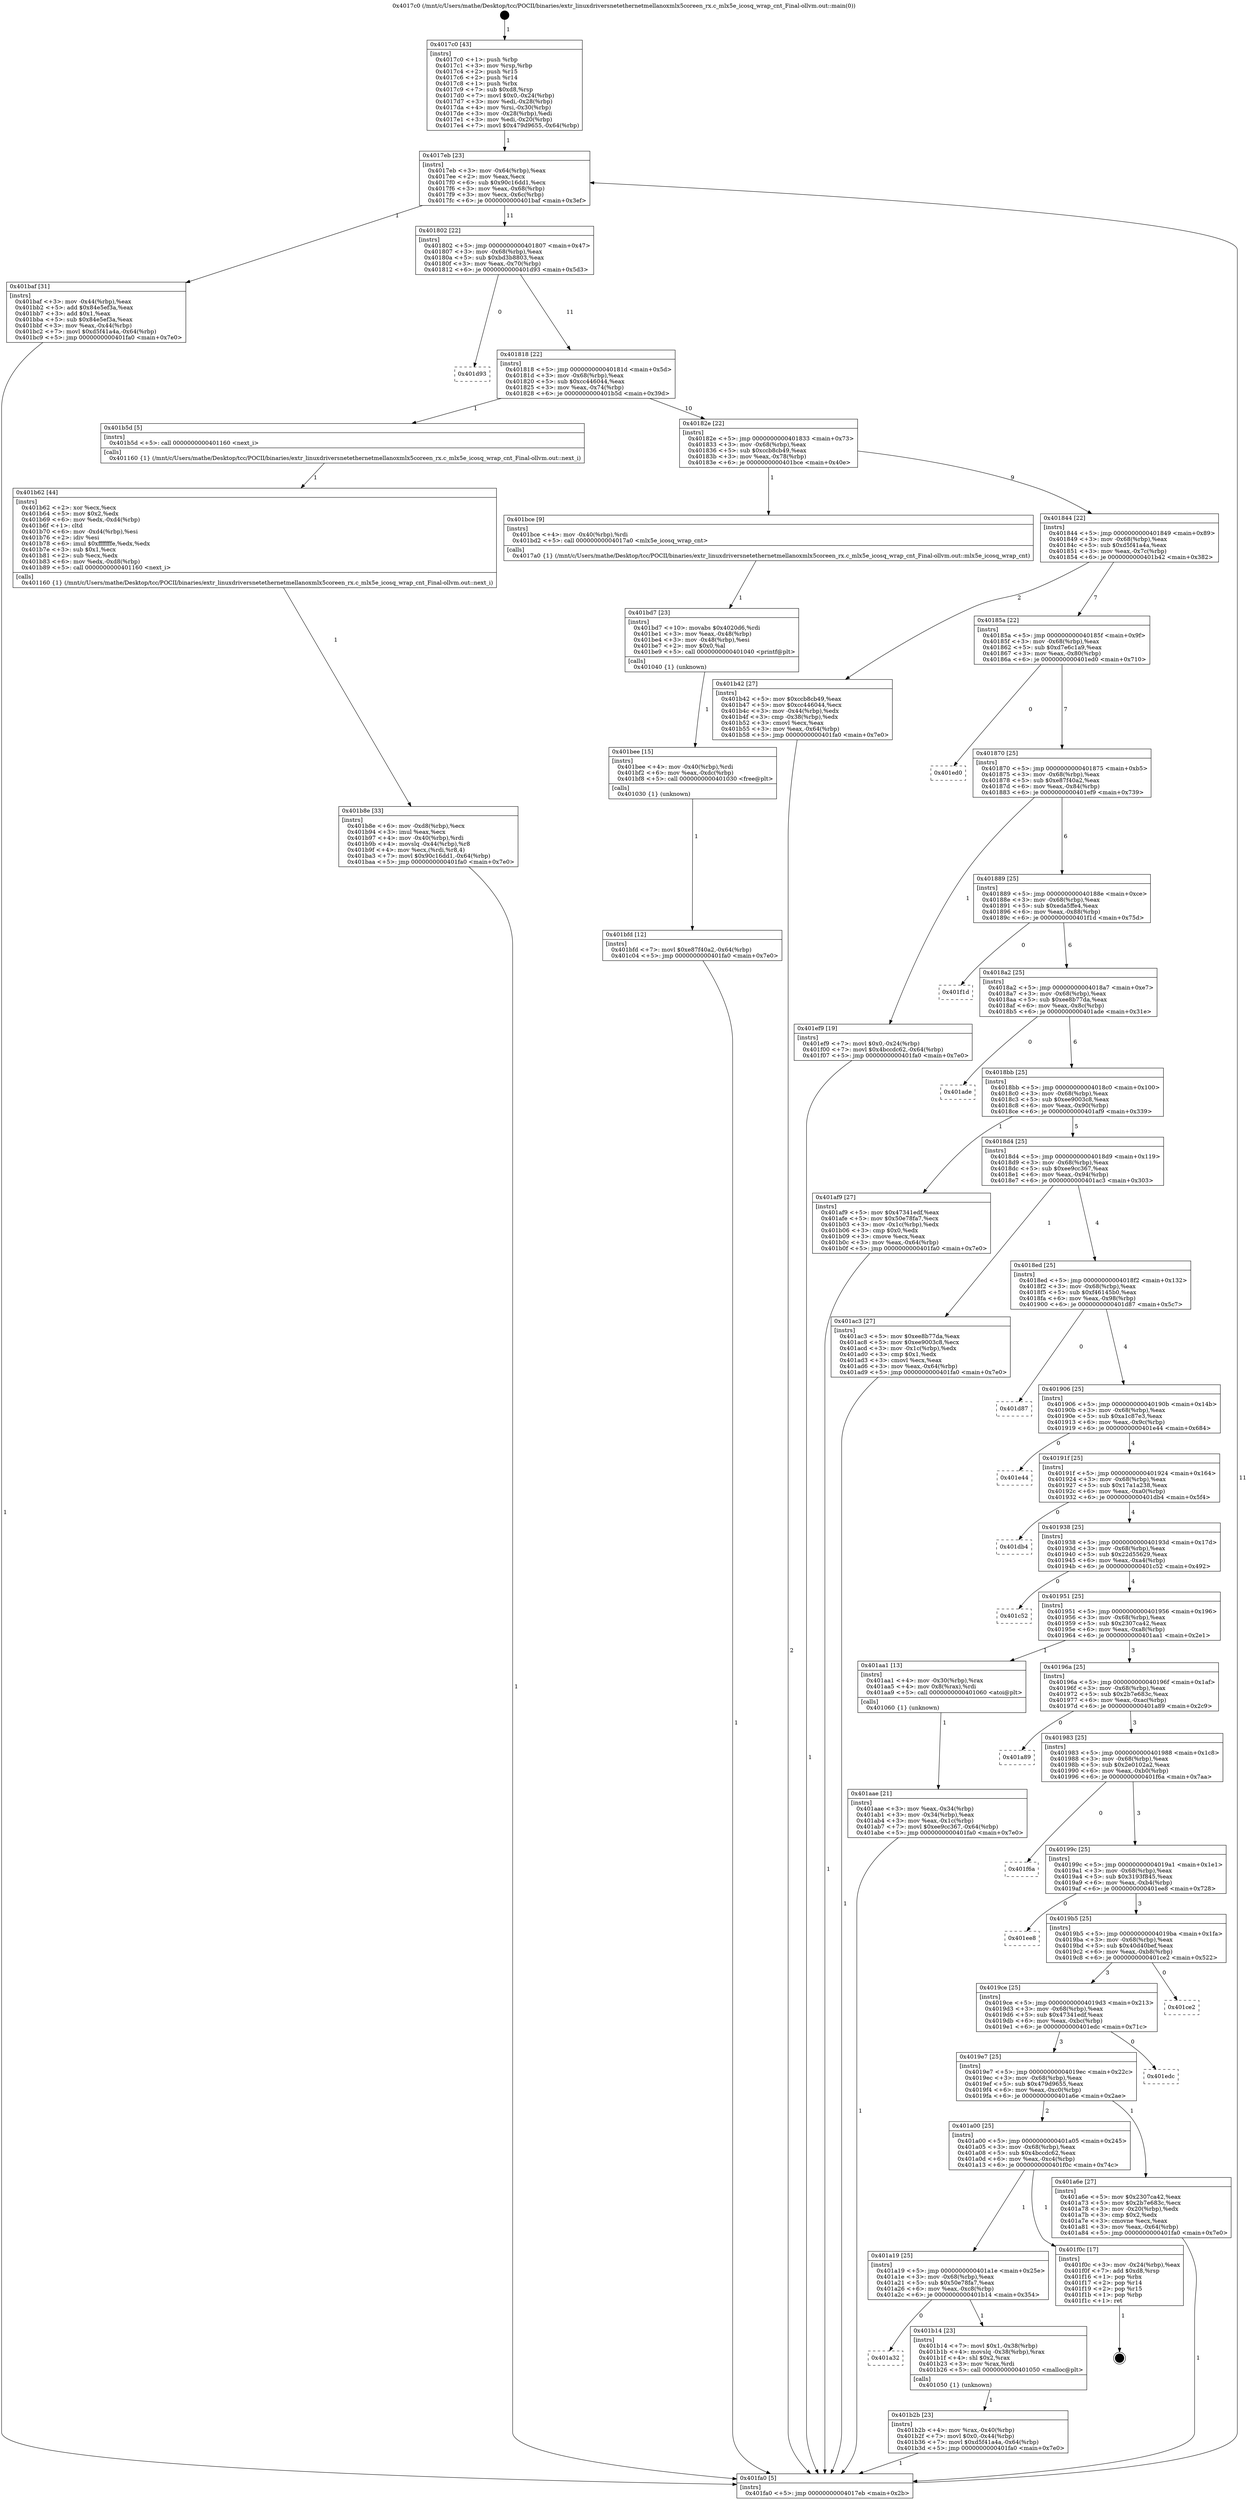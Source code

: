 digraph "0x4017c0" {
  label = "0x4017c0 (/mnt/c/Users/mathe/Desktop/tcc/POCII/binaries/extr_linuxdriversnetethernetmellanoxmlx5coreen_rx.c_mlx5e_icosq_wrap_cnt_Final-ollvm.out::main(0))"
  labelloc = "t"
  node[shape=record]

  Entry [label="",width=0.3,height=0.3,shape=circle,fillcolor=black,style=filled]
  "0x4017eb" [label="{
     0x4017eb [23]\l
     | [instrs]\l
     &nbsp;&nbsp;0x4017eb \<+3\>: mov -0x64(%rbp),%eax\l
     &nbsp;&nbsp;0x4017ee \<+2\>: mov %eax,%ecx\l
     &nbsp;&nbsp;0x4017f0 \<+6\>: sub $0x90c16dd1,%ecx\l
     &nbsp;&nbsp;0x4017f6 \<+3\>: mov %eax,-0x68(%rbp)\l
     &nbsp;&nbsp;0x4017f9 \<+3\>: mov %ecx,-0x6c(%rbp)\l
     &nbsp;&nbsp;0x4017fc \<+6\>: je 0000000000401baf \<main+0x3ef\>\l
  }"]
  "0x401baf" [label="{
     0x401baf [31]\l
     | [instrs]\l
     &nbsp;&nbsp;0x401baf \<+3\>: mov -0x44(%rbp),%eax\l
     &nbsp;&nbsp;0x401bb2 \<+5\>: add $0x84e5ef3a,%eax\l
     &nbsp;&nbsp;0x401bb7 \<+3\>: add $0x1,%eax\l
     &nbsp;&nbsp;0x401bba \<+5\>: sub $0x84e5ef3a,%eax\l
     &nbsp;&nbsp;0x401bbf \<+3\>: mov %eax,-0x44(%rbp)\l
     &nbsp;&nbsp;0x401bc2 \<+7\>: movl $0xd5f41a4a,-0x64(%rbp)\l
     &nbsp;&nbsp;0x401bc9 \<+5\>: jmp 0000000000401fa0 \<main+0x7e0\>\l
  }"]
  "0x401802" [label="{
     0x401802 [22]\l
     | [instrs]\l
     &nbsp;&nbsp;0x401802 \<+5\>: jmp 0000000000401807 \<main+0x47\>\l
     &nbsp;&nbsp;0x401807 \<+3\>: mov -0x68(%rbp),%eax\l
     &nbsp;&nbsp;0x40180a \<+5\>: sub $0xbd3b8803,%eax\l
     &nbsp;&nbsp;0x40180f \<+3\>: mov %eax,-0x70(%rbp)\l
     &nbsp;&nbsp;0x401812 \<+6\>: je 0000000000401d93 \<main+0x5d3\>\l
  }"]
  Exit [label="",width=0.3,height=0.3,shape=circle,fillcolor=black,style=filled,peripheries=2]
  "0x401d93" [label="{
     0x401d93\l
  }", style=dashed]
  "0x401818" [label="{
     0x401818 [22]\l
     | [instrs]\l
     &nbsp;&nbsp;0x401818 \<+5\>: jmp 000000000040181d \<main+0x5d\>\l
     &nbsp;&nbsp;0x40181d \<+3\>: mov -0x68(%rbp),%eax\l
     &nbsp;&nbsp;0x401820 \<+5\>: sub $0xcc446044,%eax\l
     &nbsp;&nbsp;0x401825 \<+3\>: mov %eax,-0x74(%rbp)\l
     &nbsp;&nbsp;0x401828 \<+6\>: je 0000000000401b5d \<main+0x39d\>\l
  }"]
  "0x401bfd" [label="{
     0x401bfd [12]\l
     | [instrs]\l
     &nbsp;&nbsp;0x401bfd \<+7\>: movl $0xe87f40a2,-0x64(%rbp)\l
     &nbsp;&nbsp;0x401c04 \<+5\>: jmp 0000000000401fa0 \<main+0x7e0\>\l
  }"]
  "0x401b5d" [label="{
     0x401b5d [5]\l
     | [instrs]\l
     &nbsp;&nbsp;0x401b5d \<+5\>: call 0000000000401160 \<next_i\>\l
     | [calls]\l
     &nbsp;&nbsp;0x401160 \{1\} (/mnt/c/Users/mathe/Desktop/tcc/POCII/binaries/extr_linuxdriversnetethernetmellanoxmlx5coreen_rx.c_mlx5e_icosq_wrap_cnt_Final-ollvm.out::next_i)\l
  }"]
  "0x40182e" [label="{
     0x40182e [22]\l
     | [instrs]\l
     &nbsp;&nbsp;0x40182e \<+5\>: jmp 0000000000401833 \<main+0x73\>\l
     &nbsp;&nbsp;0x401833 \<+3\>: mov -0x68(%rbp),%eax\l
     &nbsp;&nbsp;0x401836 \<+5\>: sub $0xccb8cb49,%eax\l
     &nbsp;&nbsp;0x40183b \<+3\>: mov %eax,-0x78(%rbp)\l
     &nbsp;&nbsp;0x40183e \<+6\>: je 0000000000401bce \<main+0x40e\>\l
  }"]
  "0x401bee" [label="{
     0x401bee [15]\l
     | [instrs]\l
     &nbsp;&nbsp;0x401bee \<+4\>: mov -0x40(%rbp),%rdi\l
     &nbsp;&nbsp;0x401bf2 \<+6\>: mov %eax,-0xdc(%rbp)\l
     &nbsp;&nbsp;0x401bf8 \<+5\>: call 0000000000401030 \<free@plt\>\l
     | [calls]\l
     &nbsp;&nbsp;0x401030 \{1\} (unknown)\l
  }"]
  "0x401bce" [label="{
     0x401bce [9]\l
     | [instrs]\l
     &nbsp;&nbsp;0x401bce \<+4\>: mov -0x40(%rbp),%rdi\l
     &nbsp;&nbsp;0x401bd2 \<+5\>: call 00000000004017a0 \<mlx5e_icosq_wrap_cnt\>\l
     | [calls]\l
     &nbsp;&nbsp;0x4017a0 \{1\} (/mnt/c/Users/mathe/Desktop/tcc/POCII/binaries/extr_linuxdriversnetethernetmellanoxmlx5coreen_rx.c_mlx5e_icosq_wrap_cnt_Final-ollvm.out::mlx5e_icosq_wrap_cnt)\l
  }"]
  "0x401844" [label="{
     0x401844 [22]\l
     | [instrs]\l
     &nbsp;&nbsp;0x401844 \<+5\>: jmp 0000000000401849 \<main+0x89\>\l
     &nbsp;&nbsp;0x401849 \<+3\>: mov -0x68(%rbp),%eax\l
     &nbsp;&nbsp;0x40184c \<+5\>: sub $0xd5f41a4a,%eax\l
     &nbsp;&nbsp;0x401851 \<+3\>: mov %eax,-0x7c(%rbp)\l
     &nbsp;&nbsp;0x401854 \<+6\>: je 0000000000401b42 \<main+0x382\>\l
  }"]
  "0x401bd7" [label="{
     0x401bd7 [23]\l
     | [instrs]\l
     &nbsp;&nbsp;0x401bd7 \<+10\>: movabs $0x4020d6,%rdi\l
     &nbsp;&nbsp;0x401be1 \<+3\>: mov %eax,-0x48(%rbp)\l
     &nbsp;&nbsp;0x401be4 \<+3\>: mov -0x48(%rbp),%esi\l
     &nbsp;&nbsp;0x401be7 \<+2\>: mov $0x0,%al\l
     &nbsp;&nbsp;0x401be9 \<+5\>: call 0000000000401040 \<printf@plt\>\l
     | [calls]\l
     &nbsp;&nbsp;0x401040 \{1\} (unknown)\l
  }"]
  "0x401b42" [label="{
     0x401b42 [27]\l
     | [instrs]\l
     &nbsp;&nbsp;0x401b42 \<+5\>: mov $0xccb8cb49,%eax\l
     &nbsp;&nbsp;0x401b47 \<+5\>: mov $0xcc446044,%ecx\l
     &nbsp;&nbsp;0x401b4c \<+3\>: mov -0x44(%rbp),%edx\l
     &nbsp;&nbsp;0x401b4f \<+3\>: cmp -0x38(%rbp),%edx\l
     &nbsp;&nbsp;0x401b52 \<+3\>: cmovl %ecx,%eax\l
     &nbsp;&nbsp;0x401b55 \<+3\>: mov %eax,-0x64(%rbp)\l
     &nbsp;&nbsp;0x401b58 \<+5\>: jmp 0000000000401fa0 \<main+0x7e0\>\l
  }"]
  "0x40185a" [label="{
     0x40185a [22]\l
     | [instrs]\l
     &nbsp;&nbsp;0x40185a \<+5\>: jmp 000000000040185f \<main+0x9f\>\l
     &nbsp;&nbsp;0x40185f \<+3\>: mov -0x68(%rbp),%eax\l
     &nbsp;&nbsp;0x401862 \<+5\>: sub $0xd7e6c1a9,%eax\l
     &nbsp;&nbsp;0x401867 \<+3\>: mov %eax,-0x80(%rbp)\l
     &nbsp;&nbsp;0x40186a \<+6\>: je 0000000000401ed0 \<main+0x710\>\l
  }"]
  "0x401b8e" [label="{
     0x401b8e [33]\l
     | [instrs]\l
     &nbsp;&nbsp;0x401b8e \<+6\>: mov -0xd8(%rbp),%ecx\l
     &nbsp;&nbsp;0x401b94 \<+3\>: imul %eax,%ecx\l
     &nbsp;&nbsp;0x401b97 \<+4\>: mov -0x40(%rbp),%rdi\l
     &nbsp;&nbsp;0x401b9b \<+4\>: movslq -0x44(%rbp),%r8\l
     &nbsp;&nbsp;0x401b9f \<+4\>: mov %ecx,(%rdi,%r8,4)\l
     &nbsp;&nbsp;0x401ba3 \<+7\>: movl $0x90c16dd1,-0x64(%rbp)\l
     &nbsp;&nbsp;0x401baa \<+5\>: jmp 0000000000401fa0 \<main+0x7e0\>\l
  }"]
  "0x401ed0" [label="{
     0x401ed0\l
  }", style=dashed]
  "0x401870" [label="{
     0x401870 [25]\l
     | [instrs]\l
     &nbsp;&nbsp;0x401870 \<+5\>: jmp 0000000000401875 \<main+0xb5\>\l
     &nbsp;&nbsp;0x401875 \<+3\>: mov -0x68(%rbp),%eax\l
     &nbsp;&nbsp;0x401878 \<+5\>: sub $0xe87f40a2,%eax\l
     &nbsp;&nbsp;0x40187d \<+6\>: mov %eax,-0x84(%rbp)\l
     &nbsp;&nbsp;0x401883 \<+6\>: je 0000000000401ef9 \<main+0x739\>\l
  }"]
  "0x401b62" [label="{
     0x401b62 [44]\l
     | [instrs]\l
     &nbsp;&nbsp;0x401b62 \<+2\>: xor %ecx,%ecx\l
     &nbsp;&nbsp;0x401b64 \<+5\>: mov $0x2,%edx\l
     &nbsp;&nbsp;0x401b69 \<+6\>: mov %edx,-0xd4(%rbp)\l
     &nbsp;&nbsp;0x401b6f \<+1\>: cltd\l
     &nbsp;&nbsp;0x401b70 \<+6\>: mov -0xd4(%rbp),%esi\l
     &nbsp;&nbsp;0x401b76 \<+2\>: idiv %esi\l
     &nbsp;&nbsp;0x401b78 \<+6\>: imul $0xfffffffe,%edx,%edx\l
     &nbsp;&nbsp;0x401b7e \<+3\>: sub $0x1,%ecx\l
     &nbsp;&nbsp;0x401b81 \<+2\>: sub %ecx,%edx\l
     &nbsp;&nbsp;0x401b83 \<+6\>: mov %edx,-0xd8(%rbp)\l
     &nbsp;&nbsp;0x401b89 \<+5\>: call 0000000000401160 \<next_i\>\l
     | [calls]\l
     &nbsp;&nbsp;0x401160 \{1\} (/mnt/c/Users/mathe/Desktop/tcc/POCII/binaries/extr_linuxdriversnetethernetmellanoxmlx5coreen_rx.c_mlx5e_icosq_wrap_cnt_Final-ollvm.out::next_i)\l
  }"]
  "0x401ef9" [label="{
     0x401ef9 [19]\l
     | [instrs]\l
     &nbsp;&nbsp;0x401ef9 \<+7\>: movl $0x0,-0x24(%rbp)\l
     &nbsp;&nbsp;0x401f00 \<+7\>: movl $0x4bccdc62,-0x64(%rbp)\l
     &nbsp;&nbsp;0x401f07 \<+5\>: jmp 0000000000401fa0 \<main+0x7e0\>\l
  }"]
  "0x401889" [label="{
     0x401889 [25]\l
     | [instrs]\l
     &nbsp;&nbsp;0x401889 \<+5\>: jmp 000000000040188e \<main+0xce\>\l
     &nbsp;&nbsp;0x40188e \<+3\>: mov -0x68(%rbp),%eax\l
     &nbsp;&nbsp;0x401891 \<+5\>: sub $0xeda5ffe4,%eax\l
     &nbsp;&nbsp;0x401896 \<+6\>: mov %eax,-0x88(%rbp)\l
     &nbsp;&nbsp;0x40189c \<+6\>: je 0000000000401f1d \<main+0x75d\>\l
  }"]
  "0x401b2b" [label="{
     0x401b2b [23]\l
     | [instrs]\l
     &nbsp;&nbsp;0x401b2b \<+4\>: mov %rax,-0x40(%rbp)\l
     &nbsp;&nbsp;0x401b2f \<+7\>: movl $0x0,-0x44(%rbp)\l
     &nbsp;&nbsp;0x401b36 \<+7\>: movl $0xd5f41a4a,-0x64(%rbp)\l
     &nbsp;&nbsp;0x401b3d \<+5\>: jmp 0000000000401fa0 \<main+0x7e0\>\l
  }"]
  "0x401f1d" [label="{
     0x401f1d\l
  }", style=dashed]
  "0x4018a2" [label="{
     0x4018a2 [25]\l
     | [instrs]\l
     &nbsp;&nbsp;0x4018a2 \<+5\>: jmp 00000000004018a7 \<main+0xe7\>\l
     &nbsp;&nbsp;0x4018a7 \<+3\>: mov -0x68(%rbp),%eax\l
     &nbsp;&nbsp;0x4018aa \<+5\>: sub $0xee8b77da,%eax\l
     &nbsp;&nbsp;0x4018af \<+6\>: mov %eax,-0x8c(%rbp)\l
     &nbsp;&nbsp;0x4018b5 \<+6\>: je 0000000000401ade \<main+0x31e\>\l
  }"]
  "0x401a32" [label="{
     0x401a32\l
  }", style=dashed]
  "0x401ade" [label="{
     0x401ade\l
  }", style=dashed]
  "0x4018bb" [label="{
     0x4018bb [25]\l
     | [instrs]\l
     &nbsp;&nbsp;0x4018bb \<+5\>: jmp 00000000004018c0 \<main+0x100\>\l
     &nbsp;&nbsp;0x4018c0 \<+3\>: mov -0x68(%rbp),%eax\l
     &nbsp;&nbsp;0x4018c3 \<+5\>: sub $0xee9003c8,%eax\l
     &nbsp;&nbsp;0x4018c8 \<+6\>: mov %eax,-0x90(%rbp)\l
     &nbsp;&nbsp;0x4018ce \<+6\>: je 0000000000401af9 \<main+0x339\>\l
  }"]
  "0x401b14" [label="{
     0x401b14 [23]\l
     | [instrs]\l
     &nbsp;&nbsp;0x401b14 \<+7\>: movl $0x1,-0x38(%rbp)\l
     &nbsp;&nbsp;0x401b1b \<+4\>: movslq -0x38(%rbp),%rax\l
     &nbsp;&nbsp;0x401b1f \<+4\>: shl $0x2,%rax\l
     &nbsp;&nbsp;0x401b23 \<+3\>: mov %rax,%rdi\l
     &nbsp;&nbsp;0x401b26 \<+5\>: call 0000000000401050 \<malloc@plt\>\l
     | [calls]\l
     &nbsp;&nbsp;0x401050 \{1\} (unknown)\l
  }"]
  "0x401af9" [label="{
     0x401af9 [27]\l
     | [instrs]\l
     &nbsp;&nbsp;0x401af9 \<+5\>: mov $0x47341edf,%eax\l
     &nbsp;&nbsp;0x401afe \<+5\>: mov $0x50e78fa7,%ecx\l
     &nbsp;&nbsp;0x401b03 \<+3\>: mov -0x1c(%rbp),%edx\l
     &nbsp;&nbsp;0x401b06 \<+3\>: cmp $0x0,%edx\l
     &nbsp;&nbsp;0x401b09 \<+3\>: cmove %ecx,%eax\l
     &nbsp;&nbsp;0x401b0c \<+3\>: mov %eax,-0x64(%rbp)\l
     &nbsp;&nbsp;0x401b0f \<+5\>: jmp 0000000000401fa0 \<main+0x7e0\>\l
  }"]
  "0x4018d4" [label="{
     0x4018d4 [25]\l
     | [instrs]\l
     &nbsp;&nbsp;0x4018d4 \<+5\>: jmp 00000000004018d9 \<main+0x119\>\l
     &nbsp;&nbsp;0x4018d9 \<+3\>: mov -0x68(%rbp),%eax\l
     &nbsp;&nbsp;0x4018dc \<+5\>: sub $0xee9cc367,%eax\l
     &nbsp;&nbsp;0x4018e1 \<+6\>: mov %eax,-0x94(%rbp)\l
     &nbsp;&nbsp;0x4018e7 \<+6\>: je 0000000000401ac3 \<main+0x303\>\l
  }"]
  "0x401a19" [label="{
     0x401a19 [25]\l
     | [instrs]\l
     &nbsp;&nbsp;0x401a19 \<+5\>: jmp 0000000000401a1e \<main+0x25e\>\l
     &nbsp;&nbsp;0x401a1e \<+3\>: mov -0x68(%rbp),%eax\l
     &nbsp;&nbsp;0x401a21 \<+5\>: sub $0x50e78fa7,%eax\l
     &nbsp;&nbsp;0x401a26 \<+6\>: mov %eax,-0xc8(%rbp)\l
     &nbsp;&nbsp;0x401a2c \<+6\>: je 0000000000401b14 \<main+0x354\>\l
  }"]
  "0x401ac3" [label="{
     0x401ac3 [27]\l
     | [instrs]\l
     &nbsp;&nbsp;0x401ac3 \<+5\>: mov $0xee8b77da,%eax\l
     &nbsp;&nbsp;0x401ac8 \<+5\>: mov $0xee9003c8,%ecx\l
     &nbsp;&nbsp;0x401acd \<+3\>: mov -0x1c(%rbp),%edx\l
     &nbsp;&nbsp;0x401ad0 \<+3\>: cmp $0x1,%edx\l
     &nbsp;&nbsp;0x401ad3 \<+3\>: cmovl %ecx,%eax\l
     &nbsp;&nbsp;0x401ad6 \<+3\>: mov %eax,-0x64(%rbp)\l
     &nbsp;&nbsp;0x401ad9 \<+5\>: jmp 0000000000401fa0 \<main+0x7e0\>\l
  }"]
  "0x4018ed" [label="{
     0x4018ed [25]\l
     | [instrs]\l
     &nbsp;&nbsp;0x4018ed \<+5\>: jmp 00000000004018f2 \<main+0x132\>\l
     &nbsp;&nbsp;0x4018f2 \<+3\>: mov -0x68(%rbp),%eax\l
     &nbsp;&nbsp;0x4018f5 \<+5\>: sub $0xf46145b0,%eax\l
     &nbsp;&nbsp;0x4018fa \<+6\>: mov %eax,-0x98(%rbp)\l
     &nbsp;&nbsp;0x401900 \<+6\>: je 0000000000401d87 \<main+0x5c7\>\l
  }"]
  "0x401f0c" [label="{
     0x401f0c [17]\l
     | [instrs]\l
     &nbsp;&nbsp;0x401f0c \<+3\>: mov -0x24(%rbp),%eax\l
     &nbsp;&nbsp;0x401f0f \<+7\>: add $0xd8,%rsp\l
     &nbsp;&nbsp;0x401f16 \<+1\>: pop %rbx\l
     &nbsp;&nbsp;0x401f17 \<+2\>: pop %r14\l
     &nbsp;&nbsp;0x401f19 \<+2\>: pop %r15\l
     &nbsp;&nbsp;0x401f1b \<+1\>: pop %rbp\l
     &nbsp;&nbsp;0x401f1c \<+1\>: ret\l
  }"]
  "0x401d87" [label="{
     0x401d87\l
  }", style=dashed]
  "0x401906" [label="{
     0x401906 [25]\l
     | [instrs]\l
     &nbsp;&nbsp;0x401906 \<+5\>: jmp 000000000040190b \<main+0x14b\>\l
     &nbsp;&nbsp;0x40190b \<+3\>: mov -0x68(%rbp),%eax\l
     &nbsp;&nbsp;0x40190e \<+5\>: sub $0xa1c87e3,%eax\l
     &nbsp;&nbsp;0x401913 \<+6\>: mov %eax,-0x9c(%rbp)\l
     &nbsp;&nbsp;0x401919 \<+6\>: je 0000000000401e44 \<main+0x684\>\l
  }"]
  "0x401aae" [label="{
     0x401aae [21]\l
     | [instrs]\l
     &nbsp;&nbsp;0x401aae \<+3\>: mov %eax,-0x34(%rbp)\l
     &nbsp;&nbsp;0x401ab1 \<+3\>: mov -0x34(%rbp),%eax\l
     &nbsp;&nbsp;0x401ab4 \<+3\>: mov %eax,-0x1c(%rbp)\l
     &nbsp;&nbsp;0x401ab7 \<+7\>: movl $0xee9cc367,-0x64(%rbp)\l
     &nbsp;&nbsp;0x401abe \<+5\>: jmp 0000000000401fa0 \<main+0x7e0\>\l
  }"]
  "0x401e44" [label="{
     0x401e44\l
  }", style=dashed]
  "0x40191f" [label="{
     0x40191f [25]\l
     | [instrs]\l
     &nbsp;&nbsp;0x40191f \<+5\>: jmp 0000000000401924 \<main+0x164\>\l
     &nbsp;&nbsp;0x401924 \<+3\>: mov -0x68(%rbp),%eax\l
     &nbsp;&nbsp;0x401927 \<+5\>: sub $0x17a1a238,%eax\l
     &nbsp;&nbsp;0x40192c \<+6\>: mov %eax,-0xa0(%rbp)\l
     &nbsp;&nbsp;0x401932 \<+6\>: je 0000000000401db4 \<main+0x5f4\>\l
  }"]
  "0x4017c0" [label="{
     0x4017c0 [43]\l
     | [instrs]\l
     &nbsp;&nbsp;0x4017c0 \<+1\>: push %rbp\l
     &nbsp;&nbsp;0x4017c1 \<+3\>: mov %rsp,%rbp\l
     &nbsp;&nbsp;0x4017c4 \<+2\>: push %r15\l
     &nbsp;&nbsp;0x4017c6 \<+2\>: push %r14\l
     &nbsp;&nbsp;0x4017c8 \<+1\>: push %rbx\l
     &nbsp;&nbsp;0x4017c9 \<+7\>: sub $0xd8,%rsp\l
     &nbsp;&nbsp;0x4017d0 \<+7\>: movl $0x0,-0x24(%rbp)\l
     &nbsp;&nbsp;0x4017d7 \<+3\>: mov %edi,-0x28(%rbp)\l
     &nbsp;&nbsp;0x4017da \<+4\>: mov %rsi,-0x30(%rbp)\l
     &nbsp;&nbsp;0x4017de \<+3\>: mov -0x28(%rbp),%edi\l
     &nbsp;&nbsp;0x4017e1 \<+3\>: mov %edi,-0x20(%rbp)\l
     &nbsp;&nbsp;0x4017e4 \<+7\>: movl $0x479d9655,-0x64(%rbp)\l
  }"]
  "0x401db4" [label="{
     0x401db4\l
  }", style=dashed]
  "0x401938" [label="{
     0x401938 [25]\l
     | [instrs]\l
     &nbsp;&nbsp;0x401938 \<+5\>: jmp 000000000040193d \<main+0x17d\>\l
     &nbsp;&nbsp;0x40193d \<+3\>: mov -0x68(%rbp),%eax\l
     &nbsp;&nbsp;0x401940 \<+5\>: sub $0x22d55629,%eax\l
     &nbsp;&nbsp;0x401945 \<+6\>: mov %eax,-0xa4(%rbp)\l
     &nbsp;&nbsp;0x40194b \<+6\>: je 0000000000401c52 \<main+0x492\>\l
  }"]
  "0x401fa0" [label="{
     0x401fa0 [5]\l
     | [instrs]\l
     &nbsp;&nbsp;0x401fa0 \<+5\>: jmp 00000000004017eb \<main+0x2b\>\l
  }"]
  "0x401c52" [label="{
     0x401c52\l
  }", style=dashed]
  "0x401951" [label="{
     0x401951 [25]\l
     | [instrs]\l
     &nbsp;&nbsp;0x401951 \<+5\>: jmp 0000000000401956 \<main+0x196\>\l
     &nbsp;&nbsp;0x401956 \<+3\>: mov -0x68(%rbp),%eax\l
     &nbsp;&nbsp;0x401959 \<+5\>: sub $0x2307ca42,%eax\l
     &nbsp;&nbsp;0x40195e \<+6\>: mov %eax,-0xa8(%rbp)\l
     &nbsp;&nbsp;0x401964 \<+6\>: je 0000000000401aa1 \<main+0x2e1\>\l
  }"]
  "0x401a00" [label="{
     0x401a00 [25]\l
     | [instrs]\l
     &nbsp;&nbsp;0x401a00 \<+5\>: jmp 0000000000401a05 \<main+0x245\>\l
     &nbsp;&nbsp;0x401a05 \<+3\>: mov -0x68(%rbp),%eax\l
     &nbsp;&nbsp;0x401a08 \<+5\>: sub $0x4bccdc62,%eax\l
     &nbsp;&nbsp;0x401a0d \<+6\>: mov %eax,-0xc4(%rbp)\l
     &nbsp;&nbsp;0x401a13 \<+6\>: je 0000000000401f0c \<main+0x74c\>\l
  }"]
  "0x401aa1" [label="{
     0x401aa1 [13]\l
     | [instrs]\l
     &nbsp;&nbsp;0x401aa1 \<+4\>: mov -0x30(%rbp),%rax\l
     &nbsp;&nbsp;0x401aa5 \<+4\>: mov 0x8(%rax),%rdi\l
     &nbsp;&nbsp;0x401aa9 \<+5\>: call 0000000000401060 \<atoi@plt\>\l
     | [calls]\l
     &nbsp;&nbsp;0x401060 \{1\} (unknown)\l
  }"]
  "0x40196a" [label="{
     0x40196a [25]\l
     | [instrs]\l
     &nbsp;&nbsp;0x40196a \<+5\>: jmp 000000000040196f \<main+0x1af\>\l
     &nbsp;&nbsp;0x40196f \<+3\>: mov -0x68(%rbp),%eax\l
     &nbsp;&nbsp;0x401972 \<+5\>: sub $0x2b7e683c,%eax\l
     &nbsp;&nbsp;0x401977 \<+6\>: mov %eax,-0xac(%rbp)\l
     &nbsp;&nbsp;0x40197d \<+6\>: je 0000000000401a89 \<main+0x2c9\>\l
  }"]
  "0x401a6e" [label="{
     0x401a6e [27]\l
     | [instrs]\l
     &nbsp;&nbsp;0x401a6e \<+5\>: mov $0x2307ca42,%eax\l
     &nbsp;&nbsp;0x401a73 \<+5\>: mov $0x2b7e683c,%ecx\l
     &nbsp;&nbsp;0x401a78 \<+3\>: mov -0x20(%rbp),%edx\l
     &nbsp;&nbsp;0x401a7b \<+3\>: cmp $0x2,%edx\l
     &nbsp;&nbsp;0x401a7e \<+3\>: cmovne %ecx,%eax\l
     &nbsp;&nbsp;0x401a81 \<+3\>: mov %eax,-0x64(%rbp)\l
     &nbsp;&nbsp;0x401a84 \<+5\>: jmp 0000000000401fa0 \<main+0x7e0\>\l
  }"]
  "0x401a89" [label="{
     0x401a89\l
  }", style=dashed]
  "0x401983" [label="{
     0x401983 [25]\l
     | [instrs]\l
     &nbsp;&nbsp;0x401983 \<+5\>: jmp 0000000000401988 \<main+0x1c8\>\l
     &nbsp;&nbsp;0x401988 \<+3\>: mov -0x68(%rbp),%eax\l
     &nbsp;&nbsp;0x40198b \<+5\>: sub $0x2e0102a2,%eax\l
     &nbsp;&nbsp;0x401990 \<+6\>: mov %eax,-0xb0(%rbp)\l
     &nbsp;&nbsp;0x401996 \<+6\>: je 0000000000401f6a \<main+0x7aa\>\l
  }"]
  "0x4019e7" [label="{
     0x4019e7 [25]\l
     | [instrs]\l
     &nbsp;&nbsp;0x4019e7 \<+5\>: jmp 00000000004019ec \<main+0x22c\>\l
     &nbsp;&nbsp;0x4019ec \<+3\>: mov -0x68(%rbp),%eax\l
     &nbsp;&nbsp;0x4019ef \<+5\>: sub $0x479d9655,%eax\l
     &nbsp;&nbsp;0x4019f4 \<+6\>: mov %eax,-0xc0(%rbp)\l
     &nbsp;&nbsp;0x4019fa \<+6\>: je 0000000000401a6e \<main+0x2ae\>\l
  }"]
  "0x401f6a" [label="{
     0x401f6a\l
  }", style=dashed]
  "0x40199c" [label="{
     0x40199c [25]\l
     | [instrs]\l
     &nbsp;&nbsp;0x40199c \<+5\>: jmp 00000000004019a1 \<main+0x1e1\>\l
     &nbsp;&nbsp;0x4019a1 \<+3\>: mov -0x68(%rbp),%eax\l
     &nbsp;&nbsp;0x4019a4 \<+5\>: sub $0x3193f845,%eax\l
     &nbsp;&nbsp;0x4019a9 \<+6\>: mov %eax,-0xb4(%rbp)\l
     &nbsp;&nbsp;0x4019af \<+6\>: je 0000000000401ee8 \<main+0x728\>\l
  }"]
  "0x401edc" [label="{
     0x401edc\l
  }", style=dashed]
  "0x401ee8" [label="{
     0x401ee8\l
  }", style=dashed]
  "0x4019b5" [label="{
     0x4019b5 [25]\l
     | [instrs]\l
     &nbsp;&nbsp;0x4019b5 \<+5\>: jmp 00000000004019ba \<main+0x1fa\>\l
     &nbsp;&nbsp;0x4019ba \<+3\>: mov -0x68(%rbp),%eax\l
     &nbsp;&nbsp;0x4019bd \<+5\>: sub $0x40d40bef,%eax\l
     &nbsp;&nbsp;0x4019c2 \<+6\>: mov %eax,-0xb8(%rbp)\l
     &nbsp;&nbsp;0x4019c8 \<+6\>: je 0000000000401ce2 \<main+0x522\>\l
  }"]
  "0x4019ce" [label="{
     0x4019ce [25]\l
     | [instrs]\l
     &nbsp;&nbsp;0x4019ce \<+5\>: jmp 00000000004019d3 \<main+0x213\>\l
     &nbsp;&nbsp;0x4019d3 \<+3\>: mov -0x68(%rbp),%eax\l
     &nbsp;&nbsp;0x4019d6 \<+5\>: sub $0x47341edf,%eax\l
     &nbsp;&nbsp;0x4019db \<+6\>: mov %eax,-0xbc(%rbp)\l
     &nbsp;&nbsp;0x4019e1 \<+6\>: je 0000000000401edc \<main+0x71c\>\l
  }"]
  "0x401ce2" [label="{
     0x401ce2\l
  }", style=dashed]
  Entry -> "0x4017c0" [label=" 1"]
  "0x4017eb" -> "0x401baf" [label=" 1"]
  "0x4017eb" -> "0x401802" [label=" 11"]
  "0x401f0c" -> Exit [label=" 1"]
  "0x401802" -> "0x401d93" [label=" 0"]
  "0x401802" -> "0x401818" [label=" 11"]
  "0x401ef9" -> "0x401fa0" [label=" 1"]
  "0x401818" -> "0x401b5d" [label=" 1"]
  "0x401818" -> "0x40182e" [label=" 10"]
  "0x401bfd" -> "0x401fa0" [label=" 1"]
  "0x40182e" -> "0x401bce" [label=" 1"]
  "0x40182e" -> "0x401844" [label=" 9"]
  "0x401bee" -> "0x401bfd" [label=" 1"]
  "0x401844" -> "0x401b42" [label=" 2"]
  "0x401844" -> "0x40185a" [label=" 7"]
  "0x401bd7" -> "0x401bee" [label=" 1"]
  "0x40185a" -> "0x401ed0" [label=" 0"]
  "0x40185a" -> "0x401870" [label=" 7"]
  "0x401bce" -> "0x401bd7" [label=" 1"]
  "0x401870" -> "0x401ef9" [label=" 1"]
  "0x401870" -> "0x401889" [label=" 6"]
  "0x401baf" -> "0x401fa0" [label=" 1"]
  "0x401889" -> "0x401f1d" [label=" 0"]
  "0x401889" -> "0x4018a2" [label=" 6"]
  "0x401b8e" -> "0x401fa0" [label=" 1"]
  "0x4018a2" -> "0x401ade" [label=" 0"]
  "0x4018a2" -> "0x4018bb" [label=" 6"]
  "0x401b62" -> "0x401b8e" [label=" 1"]
  "0x4018bb" -> "0x401af9" [label=" 1"]
  "0x4018bb" -> "0x4018d4" [label=" 5"]
  "0x401b5d" -> "0x401b62" [label=" 1"]
  "0x4018d4" -> "0x401ac3" [label=" 1"]
  "0x4018d4" -> "0x4018ed" [label=" 4"]
  "0x401b2b" -> "0x401fa0" [label=" 1"]
  "0x4018ed" -> "0x401d87" [label=" 0"]
  "0x4018ed" -> "0x401906" [label=" 4"]
  "0x401b14" -> "0x401b2b" [label=" 1"]
  "0x401906" -> "0x401e44" [label=" 0"]
  "0x401906" -> "0x40191f" [label=" 4"]
  "0x401a19" -> "0x401b14" [label=" 1"]
  "0x40191f" -> "0x401db4" [label=" 0"]
  "0x40191f" -> "0x401938" [label=" 4"]
  "0x401b42" -> "0x401fa0" [label=" 2"]
  "0x401938" -> "0x401c52" [label=" 0"]
  "0x401938" -> "0x401951" [label=" 4"]
  "0x401a00" -> "0x401a19" [label=" 1"]
  "0x401951" -> "0x401aa1" [label=" 1"]
  "0x401951" -> "0x40196a" [label=" 3"]
  "0x401a00" -> "0x401f0c" [label=" 1"]
  "0x40196a" -> "0x401a89" [label=" 0"]
  "0x40196a" -> "0x401983" [label=" 3"]
  "0x401a19" -> "0x401a32" [label=" 0"]
  "0x401983" -> "0x401f6a" [label=" 0"]
  "0x401983" -> "0x40199c" [label=" 3"]
  "0x401ac3" -> "0x401fa0" [label=" 1"]
  "0x40199c" -> "0x401ee8" [label=" 0"]
  "0x40199c" -> "0x4019b5" [label=" 3"]
  "0x401aae" -> "0x401fa0" [label=" 1"]
  "0x4019b5" -> "0x401ce2" [label=" 0"]
  "0x4019b5" -> "0x4019ce" [label=" 3"]
  "0x401aa1" -> "0x401aae" [label=" 1"]
  "0x4019ce" -> "0x401edc" [label=" 0"]
  "0x4019ce" -> "0x4019e7" [label=" 3"]
  "0x401af9" -> "0x401fa0" [label=" 1"]
  "0x4019e7" -> "0x401a6e" [label=" 1"]
  "0x4019e7" -> "0x401a00" [label=" 2"]
  "0x401a6e" -> "0x401fa0" [label=" 1"]
  "0x4017c0" -> "0x4017eb" [label=" 1"]
  "0x401fa0" -> "0x4017eb" [label=" 11"]
}
